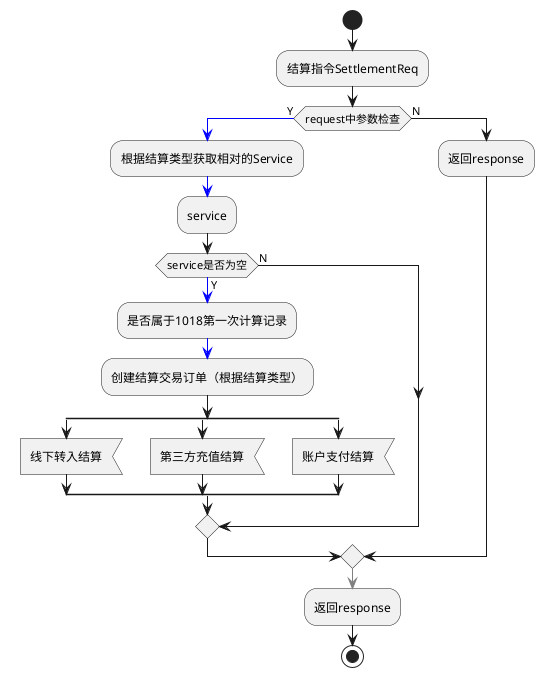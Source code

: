 @startuml
start
:结算指令SettlementReq;
->
if (request中参数检查) then(Y)
  -[#blue]->
  :根据结算类型获取相对的Service;
  -[#blue]->
  :service;
  ->
  if(service是否为空)then(Y)
    -[#blue]->
    :是否属于1018第一次计算记录;
    -[#blue]->
    :创建结算交易订单（根据结算类型）;
    split
    :线下转入结算<
    split again
    :第三方充值结算<
    split again
    :账户支付结算<
    end split

    else(N)
    endif
else(N)
  ->
  :返回response;
endif
-[#gray]->
:返回response;
stop
@enduml
